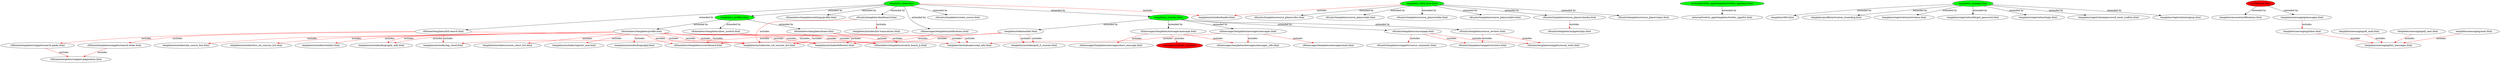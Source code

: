 digraph relgraph {
"c9/home/templates/full-search.html";
"templates/_base.html" [style=filled, fillcolor=green];
"templates/_base.html" -> "c9/home/templates/full-search.html"  [label="extended by"];
"c9/home/templates/full-search.html";
"c9/home/templates/snippets/search-geeks.html";
"c9/home/templates/full-search.html" -> "c9/home/templates/snippets/search-geeks.html"  [color=red, label=includes];
"c9/home/templates/full-search.html";
"c9/home/templates/snippets/search-teeks.html";
"c9/home/templates/full-search.html" -> "c9/home/templates/snippets/search-teeks.html"  [color=red, label=includes];
"c9/home/templates/full-search.html";
"templates/includes/one_col_courses_list.html";
"c9/home/templates/full-search.html" -> "templates/includes/one_col_courses_list.html"  [color=red, label=includes];
"c9/home/templates/full-search.html";
"templates/includes/tag_cloud.html";
"c9/home/templates/full-search.html" -> "templates/includes/tag_cloud.html"  [color=red, label=includes];
"c9/home/templates/snippets/search-geeks.html";
"c9/home/templates/snippets/pagination.html";
"c9/home/templates/snippets/search-geeks.html" -> "c9/home/templates/snippets/pagination.html"  [color=red, label=includes];
"c9/home/templates/snippets/search-teeks.html";
"c9/home/templates/snippets/pagination.html";
"c9/home/templates/snippets/search-teeks.html" -> "c9/home/templates/snippets/pagination.html"  [color=red, label=includes];
"c9/members/templates/home.html";
"templates/_profiles.html" [style=filled, fillcolor=green];
"templates/_profiles.html" -> "c9/members/templates/home.html"  [label="extended by"];
"c9/members/templates/home.html";
"templates/includes/personal_info.html";
"c9/members/templates/home.html" -> "templates/includes/personal_info.html"  [color=red, label=includes];
"c9/members/templates/home.html";
"templates/includes/followers.html";
"c9/members/templates/home.html" -> "templates/includes/followers.html"  [color=red, label=includes];
"c9/members/templates/home.html";
"c9/members/templates/scratchboard.html";
"c9/members/templates/home.html" -> "c9/members/templates/scratchboard.html"  [color=red, label=includes];
"c9/members/templates/home.html";
"templates/includes/one_col_courses_list.html";
"c9/members/templates/home.html" -> "templates/includes/one_col_courses_list.html"  [color=red, label=includes];
"c9/members/templates/home.html";
"c9/members/templates/scratch_board_js.html";
"c9/members/templates/home.html" -> "c9/members/templates/scratch_board_js.html"  [color=red, label=includes];
"c9/members/templates/profile.html";
"templates/_profiles.html" [style=filled, fillcolor=green];
"templates/_profiles.html" -> "c9/members/templates/profile.html"  [label="extended by"];
"c9/members/templates/profile.html";
"templates/includes/personal_info.html";
"c9/members/templates/profile.html" -> "templates/includes/personal_info.html"  [color=red, label=includes];
"c9/members/templates/profile.html";
"templates/includes/followers.html";
"c9/members/templates/profile.html" -> "templates/includes/followers.html"  [color=red, label=includes];
"c9/members/templates/profile.html";
"templates/includes/followers.html";
"c9/members/templates/profile.html" -> "templates/includes/followers.html"  [color=red, label=includes];
"c9/members/templates/profile.html";
"templates/includes/register_now.html";
"c9/members/templates/profile.html" -> "templates/includes/register_now.html"  [color=red, label=includes];
"c9/members/templates/profile.html";
"templates/includes/biography.html";
"c9/members/templates/profile.html" -> "templates/includes/biography.html"  [color=red, label=includes];
"c9/members/templates/profile.html";
"templates/includes/biography_edit.html";
"c9/members/templates/profile.html" -> "templates/includes/biography_edit.html"  [color=red, label=includes];
"c9/members/templates/profile.html";
"templates/includes/biography_edit.html";
"c9/members/templates/profile.html" -> "templates/includes/biography_edit.html"  [color=red, label=includes];
"c9/members/templates/profile.html";
"templates/includes/one_course_box.html";
"c9/members/templates/profile.html" -> "templates/includes/one_course_box.html"  [color=red, label=includes];
"c9/members/templates/profile.html";
"templates/includes/two_col_courses_list.html";
"c9/members/templates/profile.html" -> "templates/includes/two_col_courses_list.html"  [color=red, label=includes];
"c9/members/templates/profile.html";
"c9/members/templates/scratchboard.html";
"c9/members/templates/profile.html" -> "c9/members/templates/scratchboard.html"  [color=red, label=includes];
"c9/members/templates/profile.html";
"templates/includes/wishlist.html";
"c9/members/templates/profile.html" -> "templates/includes/wishlist.html"  [color=red, label=includes];
"c9/members/templates/profile.html";
"templates/includes/courses_short_list.html";
"c9/members/templates/profile.html" -> "templates/includes/courses_short_list.html"  [color=red, label=includes];
"c9/members/templates/profile.html";
"templates/includes/one_col_courses_list.html";
"c9/members/templates/profile.html" -> "templates/includes/one_col_courses_list.html"  [color=red, label=includes];
"c9/members/templates/profile.html";
"templates/includes/one_col_courses_list.html";
"c9/members/templates/profile.html" -> "templates/includes/one_col_courses_list.html"  [color=red, label=includes];
"c9/members/templates/profile.html";
"c9/members/templates/scratch_board_js.html";
"c9/members/templates/profile.html" -> "c9/members/templates/scratch_board_js.html"  [color=red, label=includes];
"c9/members/templates/show_scratch.html";
"templates/_profiles.html" [style=filled, fillcolor=green];
"templates/_profiles.html" -> "c9/members/templates/show_scratch.html"  [label="extended by"];
"c9/members/templates/show_scratch.html";
"c9/members/templates/scratchboard.html";
"c9/members/templates/show_scratch.html" -> "c9/members/templates/scratchboard.html"  [color=red, label=includes];
"c9/members/templates/show_scratch.html";
"c9/members/templates/scratch_board_js.html";
"c9/members/templates/show_scratch.html" -> "c9/members/templates/scratch_board_js.html"  [color=red, label=includes];
"c9/members/templates/settings/profile.html";
"templates/_base.html" [style=filled, fillcolor=green];
"templates/_base.html" -> "c9/members/templates/settings/profile.html"  [label="extended by"];
"c9/messages/templates/notifications.html";
"templates/_base.html" [style=filled, fillcolor=green];
"templates/_base.html" -> "c9/messages/templates/notifications.html"  [label="extended by"];
"c9/messages/templates/notifications.html";
"templates/includes/personal_info.html";
"c9/messages/templates/notifications.html" -> "templates/includes/personal_info.html"  [color=red, label=includes];
"c9/messages/templates/notifications.html";
"templates/includes/followers.html";
"c9/messages/templates/notifications.html" -> "templates/includes/followers.html"  [color=red, label=includes];
"c9/messages/templates/messages/message.html";
"templates/_courses.html" [style=filled, fillcolor=green];
"templates/_courses.html" -> "c9/messages/templates/messages/message.html"  [label="extended by"];
"c9/messages/templates/messages/message.html";
"messages/member_info.html" [style=filled, fillcolor=red];
"c9/messages/templates/messages/message.html" -> "messages/member_info.html"  [color=red, label=includes];
"c9/messages/templates/messages/message.html";
"c9/messages/templates/messages/messages_info.html";
"c9/messages/templates/messages/message.html" -> "c9/messages/templates/messages/messages_info.html"  [color=red, label=includes];
"c9/messages/templates/messages/message.html";
"c9/messages/templates/messages/show_message.html";
"c9/messages/templates/messages/message.html" -> "c9/messages/templates/messages/show_message.html"  [color=red, label=includes];
"c9/messages/templates/messages/messages.html";
"templates/_courses.html" [style=filled, fillcolor=green];
"templates/_courses.html" -> "c9/messages/templates/messages/messages.html"  [label="extended by"];
"c9/messages/templates/messages/messages.html";
"templates/includes/personal_info.html";
"c9/messages/templates/messages/messages.html" -> "templates/includes/personal_info.html"  [color=red, label=includes];
"c9/messages/templates/messages/messages.html";
"c9/messages/templates/messages/messages_info.html";
"c9/messages/templates/messages/messages.html" -> "c9/messages/templates/messages/messages_info.html"  [color=red, label=includes];
"c9/messages/templates/messages/messages.html";
"c9/messages/templates/messages/main.html";
"c9/messages/templates/messages/messages.html" -> "c9/messages/templates/messages/main.html"  [color=red, label=includes];
"c9/units/templates/course_reviews.html";
"templates/_courses.html" [style=filled, fillcolor=green];
"templates/_courses.html" -> "c9/units/templates/course_reviews.html"  [label="extended by"];
"c9/units/templates/course_reviews.html";
"c9/units/templates/snippets/social_tools.html";
"c9/units/templates/course_reviews.html" -> "c9/units/templates/snippets/social_tools.html"  [color=red, label=includes];
"c9/units/templates/course_reviews.html";
"c9/units/templates/snippets/reviews.html";
"c9/units/templates/course_reviews.html" -> "c9/units/templates/snippets/reviews.html"  [color=red, label=includes];
"c9/units/templates/coursepage.html";
"templates/_courses.html" [style=filled, fillcolor=green];
"templates/_courses.html" -> "c9/units/templates/coursepage.html"  [label="extended by"];
"c9/units/templates/coursepage.html";
"c9/units/templates/snippets/course_comments.html";
"c9/units/templates/coursepage.html" -> "c9/units/templates/snippets/course_comments.html"  [color=red, label=includes];
"c9/units/templates/coursepage.html";
"c9/units/templates/snippets/social_tools.html";
"c9/units/templates/coursepage.html" -> "c9/units/templates/snippets/social_tools.html"  [color=red, label=includes];
"c9/units/templates/coursepage.html";
"c9/units/templates/snippets/reviews.html";
"c9/units/templates/coursepage.html" -> "c9/units/templates/snippets/reviews.html"  [color=red, label=includes];
"c9/units/templates/create_course.html";
"templates/_base.html" [style=filled, fillcolor=green];
"templates/_base.html" -> "c9/units/templates/create_course.html"  [label="extended by"];
"c9/units/templates/dashboard.html";
"templates/_base.html" [style=filled, fillcolor=green];
"templates/_base.html" -> "c9/units/templates/dashboard.html"  [label="extended by"];
"c9/units/templates/dashboard.html";
"templates/includes/list-transcations.html";
"c9/units/templates/dashboard.html" -> "templates/includes/list-transcations.html"  [color=red, label=includes];
"c9/units/templates/dashboard.html";
"templates/includes/one_col_courses_list.html";
"c9/units/templates/dashboard.html" -> "templates/includes/one_col_courses_list.html"  [color=red, label=includes];
"c9/units/templates/course_players/doc.html";
"templates/_dark_base.html" [style=filled, fillcolor=green];
"templates/_dark_base.html" -> "c9/units/templates/course_players/doc.html"  [label="extended by"];
"c9/units/templates/course_players/lab.html";
"templates/_dark_base.html" [style=filled, fillcolor=green];
"templates/_dark_base.html" -> "c9/units/templates/course_players/lab.html"  [label="extended by"];
"c9/units/templates/course_players/labe.html";
"templates/_dark_base.html" [style=filled, fillcolor=green];
"templates/_dark_base.html" -> "c9/units/templates/course_players/labe.html"  [label="extended by"];
"c9/units/templates/course_players/labw.html";
"templates/_dark_base.html" [style=filled, fillcolor=green];
"templates/_dark_base.html" -> "c9/units/templates/course_players/labw.html"  [label="extended by"];
"c9/units/templates/course_players/media.html";
"templates/_dark_base.html" [style=filled, fillcolor=green];
"templates/_dark_base.html" -> "c9/units/templates/course_players/media.html"  [label="extended by"];
"c9/units/templates/course_players/media.html";
"c9/units/templates/snippets/tips.html";
"c9/units/templates/course_players/media.html" -> "c9/units/templates/snippets/tips.html"  [color=red, label=includes];
"c9/units/templates/course_players/quiz.html";
"templates/_dark_base.html" [style=filled, fillcolor=green];
"templates/_dark_base.html" -> "c9/units/templates/course_players/quiz.html"  [label="extended by"];
"external/twitter_app/templates/twitter_app/list.html";
"external/twitter_app/templates/twitter_app/base.html" [style=filled, fillcolor=green];
"external/twitter_app/templates/twitter_app/base.html" -> "external/twitter_app/templates/twitter_app/list.html"  [label="extended by"];
"templates/404.html";
"templates/_manage.html" [style=filled, fillcolor=green];
"templates/_manage.html" -> "templates/404.html"  [label="extended by"];
"templates/_base.html";
"templates/includes/header.html";
"templates/_base.html" -> "templates/includes/header.html"  [color=red, label=includes];
"templates/_courses.html";
"templates/_base.html" [style=filled, fillcolor=green];
"templates/_base.html" -> "templates/_courses.html"  [label="extended by"];
"templates/_dark_base.html";
"templates/includes/header.html";
"templates/_dark_base.html" -> "templates/includes/header.html"  [color=red, label=includes];
"templates/_profiles.html";
"templates/_base.html" [style=filled, fillcolor=green];
"templates/_base.html" -> "templates/_profiles.html"  [label="extended by"];
"templates/teeksmarket.html";
"templates/_courses.html" [style=filled, fillcolor=green];
"templates/_courses.html" -> "templates/teeksmarket.html"  [label="extended by"];
"templates/teeksmarket.html";
"templates/includes/grid_6_courses.html";
"templates/teeksmarket.html" -> "templates/includes/grid_6_courses.html"  [color=red, label=includes];
"templates/teeksmarket.html";
"templates/includes/grid_6_courses.html";
"templates/teeksmarket.html" -> "templates/includes/grid_6_courses.html"  [color=red, label=includes];
"templates/teeksmarket.html";
"templates/includes/one_col_courses_list.html";
"templates/teeksmarket.html" -> "templates/includes/one_col_courses_list.html"  [color=red, label=includes];
"templates/teeksmarket.html";
"templates/includes/tag_cloud.html";
"templates/teeksmarket.html" -> "templates/includes/tag_cloud.html"  [color=red, label=includes];
"templates/account/notifications.html";
"profile/base.html" [style=filled, fillcolor=red];
"profile/base.html" -> "templates/account/notifications.html"  [label="extended by"];
"templates/messaging/all_mail.html";
"templates/messaging/list_messages.html";
"templates/messaging/all_mail.html" -> "templates/messaging/list_messages.html"  [color=red, label=includes];
"templates/messaging/all_sent.html";
"templates/messaging/list_messages.html";
"templates/messaging/all_sent.html" -> "templates/messaging/list_messages.html"  [color=red, label=includes];
"templates/messaging/inbox.html";
"templates/messaging/list_messages.html";
"templates/messaging/inbox.html" -> "templates/messaging/list_messages.html"  [color=red, label=includes];
"templates/messaging/messages.html";
"profile/base.html" [style=filled, fillcolor=red];
"profile/base.html" -> "templates/messaging/messages.html"  [label="extended by"];
"templates/messaging/messages.html";
"templates/messaging/inbox.html";
"templates/messaging/messages.html" -> "templates/messaging/inbox.html"  [color=red, label=includes];
"templates/messaging/sent.html";
"templates/messaging/list_messages.html";
"templates/messaging/sent.html" -> "templates/messaging/list_messages.html"  [color=red, label=includes];
"templates/profile/activation_resending.html";
"templates/_manage.html" [style=filled, fillcolor=green];
"templates/_manage.html" -> "templates/profile/activation_resending.html"  [label="extended by"];
"templates/registration/activation.html";
"templates/_manage.html" [style=filled, fillcolor=green];
"templates/_manage.html" -> "templates/registration/activation.html"  [label="extended by"];
"templates/registration/forget_password.html";
"templates/_manage.html" [style=filled, fillcolor=green];
"templates/_manage.html" -> "templates/registration/forget_password.html"  [label="extended by"];
"templates/registration/login.html";
"templates/_manage.html" [style=filled, fillcolor=green];
"templates/_manage.html" -> "templates/registration/login.html"  [label="extended by"];
"templates/registration/password_reset_confirm.html";
"templates/_manage.html" [style=filled, fillcolor=green];
"templates/_manage.html" -> "templates/registration/password_reset_confirm.html"  [label="extended by"];
"templates/registration/signup.html";
"templates/_manage.html" [style=filled, fillcolor=green];
"templates/_manage.html" -> "templates/registration/signup.html"  [label="extended by"];
}
